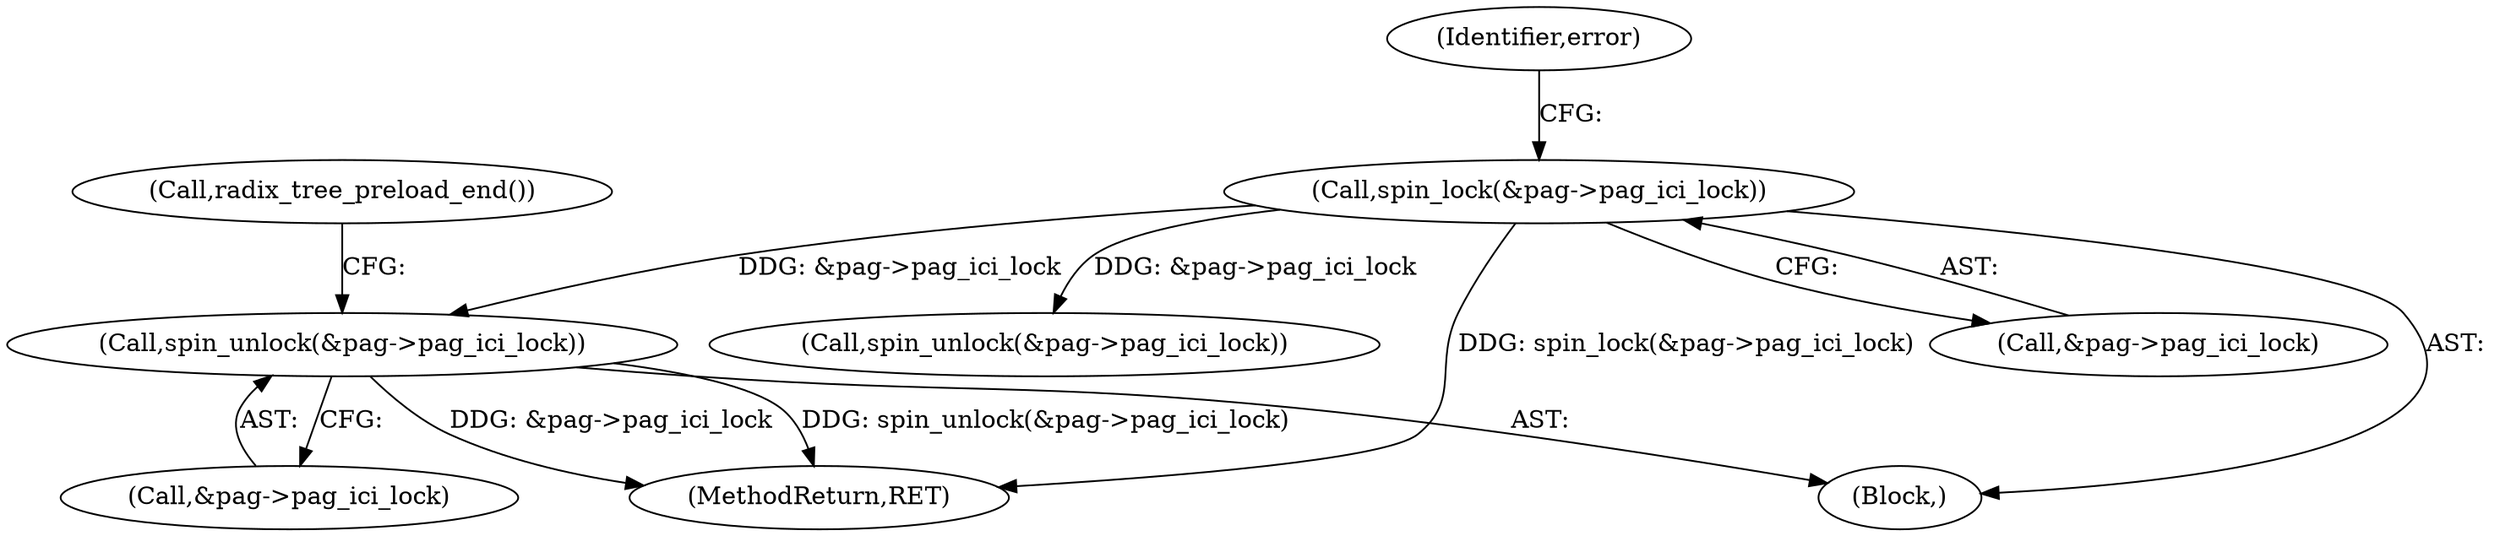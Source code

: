 digraph "0_linux_afca6c5b2595fc44383919fba740c194b0b76aff_0@pointer" {
"1000287" [label="(Call,spin_unlock(&pag->pag_ici_lock))"];
"1000256" [label="(Call,spin_lock(&pag->pag_ici_lock))"];
"1000300" [label="(Call,spin_unlock(&pag->pag_ici_lock))"];
"1000262" [label="(Identifier,error)"];
"1000287" [label="(Call,spin_unlock(&pag->pag_ici_lock))"];
"1000319" [label="(MethodReturn,RET)"];
"1000288" [label="(Call,&pag->pag_ici_lock)"];
"1000256" [label="(Call,spin_lock(&pag->pag_ici_lock))"];
"1000292" [label="(Call,radix_tree_preload_end())"];
"1000113" [label="(Block,)"];
"1000257" [label="(Call,&pag->pag_ici_lock)"];
"1000287" -> "1000113"  [label="AST: "];
"1000287" -> "1000288"  [label="CFG: "];
"1000288" -> "1000287"  [label="AST: "];
"1000292" -> "1000287"  [label="CFG: "];
"1000287" -> "1000319"  [label="DDG: spin_unlock(&pag->pag_ici_lock)"];
"1000287" -> "1000319"  [label="DDG: &pag->pag_ici_lock"];
"1000256" -> "1000287"  [label="DDG: &pag->pag_ici_lock"];
"1000256" -> "1000113"  [label="AST: "];
"1000256" -> "1000257"  [label="CFG: "];
"1000257" -> "1000256"  [label="AST: "];
"1000262" -> "1000256"  [label="CFG: "];
"1000256" -> "1000319"  [label="DDG: spin_lock(&pag->pag_ici_lock)"];
"1000256" -> "1000300"  [label="DDG: &pag->pag_ici_lock"];
}

